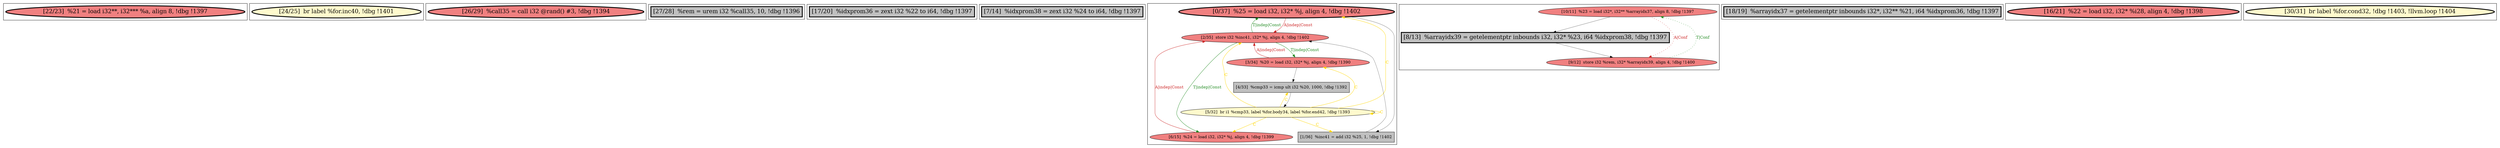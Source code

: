 
digraph G {





subgraph cluster10 {


node6600 [penwidth=3.0,fontsize=20,fillcolor=lightcoral,label="[22/23]  %21 = load i32**, i32*** %a, align 8, !dbg !1397",shape=ellipse,style=filled ]



}

subgraph cluster9 {


node6599 [penwidth=3.0,fontsize=20,fillcolor=lemonchiffon,label="[24/25]  br label %for.inc40, !dbg !1401",shape=ellipse,style=filled ]



}

subgraph cluster8 {


node6598 [penwidth=3.0,fontsize=20,fillcolor=lightcoral,label="[26/29]  %call35 = call i32 @rand() #3, !dbg !1394",shape=ellipse,style=filled ]



}

subgraph cluster7 {


node6597 [penwidth=3.0,fontsize=20,fillcolor=grey,label="[27/28]  %rem = urem i32 %call35, 10, !dbg !1396",shape=rectangle,style=filled ]



}

subgraph cluster6 {


node6596 [penwidth=3.0,fontsize=20,fillcolor=grey,label="[17/20]  %idxprom36 = zext i32 %22 to i64, !dbg !1397",shape=rectangle,style=filled ]



}

subgraph cluster0 {


node6582 [penwidth=3.0,fontsize=20,fillcolor=grey,label="[7/14]  %idxprom38 = zext i32 %24 to i64, !dbg !1397",shape=rectangle,style=filled ]



}

subgraph cluster5 {


node6590 [penwidth=3.0,fontsize=20,fillcolor=lightcoral,label="[0/37]  %25 = load i32, i32* %j, align 4, !dbg !1402",shape=ellipse,style=filled ]
node6592 [fillcolor=lemonchiffon,label="[5/32]  br i1 %cmp33, label %for.body34, label %for.end42, !dbg !1393",shape=ellipse,style=filled ]
node6595 [fillcolor=grey,label="[4/33]  %cmp33 = icmp ult i32 %20, 1000, !dbg !1392",shape=rectangle,style=filled ]
node6593 [fillcolor=lightcoral,label="[2/35]  store i32 %inc41, i32* %j, align 4, !dbg !1402",shape=ellipse,style=filled ]
node6589 [fillcolor=lightcoral,label="[6/15]  %24 = load i32, i32* %j, align 4, !dbg !1399",shape=ellipse,style=filled ]
node6591 [fillcolor=grey,label="[1/36]  %inc41 = add i32 %25, 1, !dbg !1402",shape=rectangle,style=filled ]
node6594 [fillcolor=lightcoral,label="[3/34]  %20 = load i32, i32* %j, align 4, !dbg !1390",shape=ellipse,style=filled ]

node6594->node6595 [style=solid,color=black,label="",penwidth=0.5,fontcolor=black ]
node6592->node6593 [style=solid,color=gold,label="C",penwidth=1.0,fontcolor=gold ]
node6590->node6591 [style=solid,color=black,label="",penwidth=0.5,fontcolor=black ]
node6592->node6595 [style=solid,color=gold,label="C",penwidth=1.0,fontcolor=gold ]
node6592->node6590 [style=solid,color=gold,label="C",penwidth=1.0,fontcolor=gold ]
node6593->node6589 [style=solid,color=forestgreen,label="T|indep|Const",penwidth=1.0,fontcolor=forestgreen ]
node6592->node6589 [style=solid,color=gold,label="C",penwidth=1.0,fontcolor=gold ]
node6589->node6593 [style=solid,color=firebrick3,label="A|indep|Const",penwidth=1.0,fontcolor=firebrick3 ]
node6592->node6594 [style=solid,color=gold,label="C",penwidth=1.0,fontcolor=gold ]
node6593->node6590 [style=solid,color=forestgreen,label="T|indep|Const",penwidth=1.0,fontcolor=forestgreen ]
node6595->node6592 [style=solid,color=black,label="",penwidth=0.5,fontcolor=black ]
node6591->node6593 [style=solid,color=black,label="",penwidth=0.5,fontcolor=black ]
node6590->node6593 [style=solid,color=firebrick3,label="A|indep|Const",penwidth=1.0,fontcolor=firebrick3 ]
node6592->node6591 [style=solid,color=gold,label="C",penwidth=1.0,fontcolor=gold ]
node6592->node6592 [style=solid,color=gold,label="C",penwidth=1.0,fontcolor=gold ]
node6593->node6594 [style=solid,color=forestgreen,label="T|indep|Const",penwidth=1.0,fontcolor=forestgreen ]
node6594->node6593 [style=solid,color=firebrick3,label="A|indep|Const",penwidth=1.0,fontcolor=firebrick3 ]


}

subgraph cluster1 {


node6585 [fillcolor=lightcoral,label="[10/11]  %23 = load i32*, i32** %arrayidx37, align 8, !dbg !1397",shape=ellipse,style=filled ]
node6583 [penwidth=3.0,fontsize=20,fillcolor=grey,label="[8/13]  %arrayidx39 = getelementptr inbounds i32, i32* %23, i64 %idxprom38, !dbg !1397",shape=rectangle,style=filled ]
node6584 [fillcolor=lightcoral,label="[9/12]  store i32 %rem, i32* %arrayidx39, align 4, !dbg !1400",shape=ellipse,style=filled ]

node6584->node6585 [style=dotted,color=forestgreen,label="T|Conf",penwidth=1.0,fontcolor=forestgreen ]
node6583->node6584 [style=solid,color=black,label="",penwidth=0.5,fontcolor=black ]
node6585->node6583 [style=solid,color=black,label="",penwidth=0.5,fontcolor=black ]
node6585->node6584 [style=dotted,color=firebrick3,label="A|Conf",penwidth=1.0,fontcolor=firebrick3 ]


}

subgraph cluster2 {


node6586 [penwidth=3.0,fontsize=20,fillcolor=grey,label="[18/19]  %arrayidx37 = getelementptr inbounds i32*, i32** %21, i64 %idxprom36, !dbg !1397",shape=rectangle,style=filled ]



}

subgraph cluster3 {


node6587 [penwidth=3.0,fontsize=20,fillcolor=lightcoral,label="[16/21]  %22 = load i32, i32* %i28, align 4, !dbg !1398",shape=ellipse,style=filled ]



}

subgraph cluster4 {


node6588 [penwidth=3.0,fontsize=20,fillcolor=lemonchiffon,label="[30/31]  br label %for.cond32, !dbg !1403, !llvm.loop !1404",shape=ellipse,style=filled ]



}

}
